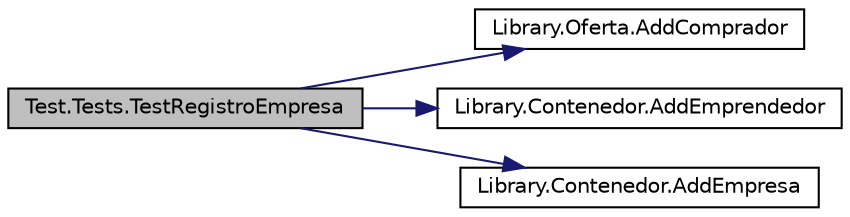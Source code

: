 digraph "Test.Tests.TestRegistroEmpresa"
{
 // INTERACTIVE_SVG=YES
 // LATEX_PDF_SIZE
  edge [fontname="Helvetica",fontsize="10",labelfontname="Helvetica",labelfontsize="10"];
  node [fontname="Helvetica",fontsize="10",shape=record];
  rankdir="LR";
  Node1 [label="Test.Tests.TestRegistroEmpresa",height=0.2,width=0.4,color="black", fillcolor="grey75", style="filled", fontcolor="black",tooltip="Prueba que las empresas accedan a su registro de materiales entregados en un perido de tiempo determi..."];
  Node1 -> Node2 [color="midnightblue",fontsize="10",style="solid",fontname="Helvetica"];
  Node2 [label="Library.Oferta.AddComprador",height=0.2,width=0.4,color="black", fillcolor="white", style="filled",URL="$classLibrary_1_1Oferta.html#ace9ca99325e83c1126376f0b3ad37020",tooltip="Añade un comprador al oferta, distingue entre ofertas únicas y recurrentes."];
  Node1 -> Node3 [color="midnightblue",fontsize="10",style="solid",fontname="Helvetica"];
  Node3 [label="Library.Contenedor.AddEmprendedor",height=0.2,width=0.4,color="black", fillcolor="white", style="filled",URL="$classLibrary_1_1Contenedor.html#a88bba7f95f232966f44b37d2242d8e05",tooltip="Añade un emprendedor al diccionario de emprendedores. Se utiliza un diccionario porque es mas facil p..."];
  Node1 -> Node4 [color="midnightblue",fontsize="10",style="solid",fontname="Helvetica"];
  Node4 [label="Library.Contenedor.AddEmpresa",height=0.2,width=0.4,color="black", fillcolor="white", style="filled",URL="$classLibrary_1_1Contenedor.html#a3ddfed6d67c0db5d29add4cdf606f14a",tooltip="Agrega una empresa al diccioanrio de empresas."];
}
